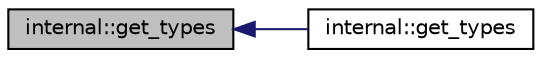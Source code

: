 digraph "internal::get_types"
{
  edge [fontname="Helvetica",fontsize="10",labelfontname="Helvetica",labelfontsize="10"];
  node [fontname="Helvetica",fontsize="10",shape=record];
  rankdir="LR";
  Node1 [label="internal::get_types",height=0.2,width=0.4,color="black", fillcolor="grey75", style="filled" fontcolor="black"];
  Node1 -> Node2 [dir="back",color="midnightblue",fontsize="10",style="solid",fontname="Helvetica"];
  Node2 [label="internal::get_types",height=0.2,width=0.4,color="black", fillcolor="white", style="filled",URL="$namespaceinternal.html#ac95af6018795359d47a7063b508fbd7b"];
}
